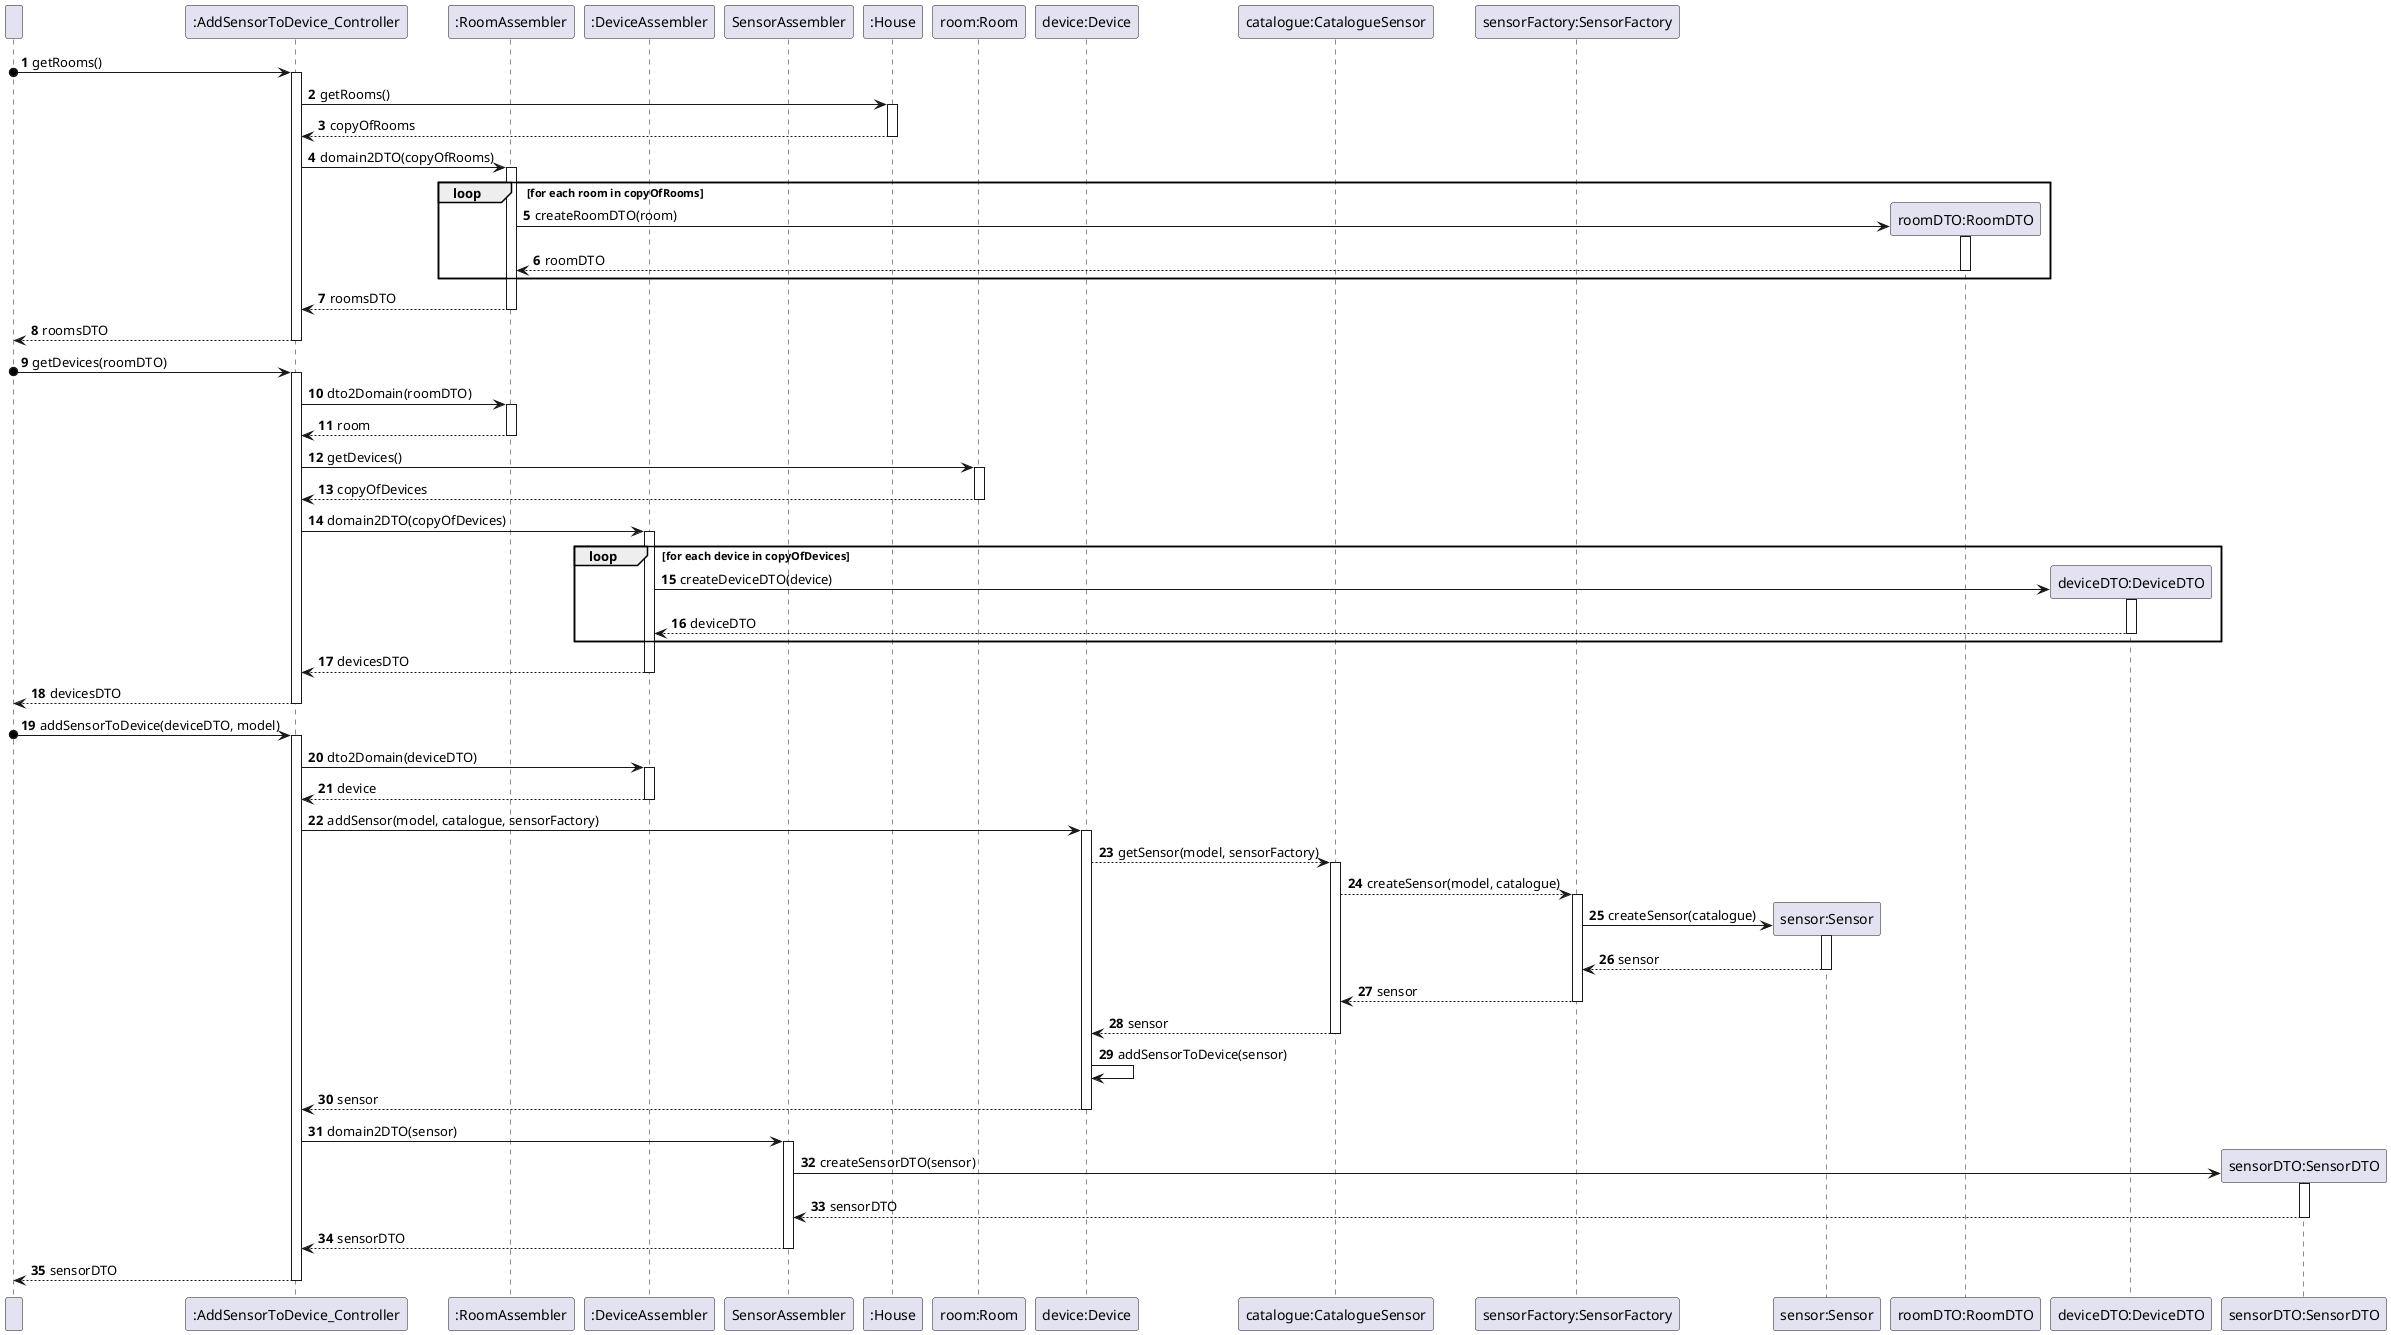 @startuml
'https://plantuml.com/sequence-diagram

participant " " as User

participant ":AddSensorToDevice_Controller" as AddSensorToDevice_Controller

participant ":RoomAssembler" as RoomAssembler

participant ":DeviceAssembler" as DeviceAssembler

participant "SensorAssembler" as SensorAssembler

participant ":House" as House

participant "room:Room" as Room

participant "device:Device" as Device

participant "catalogue:CatalogueSensor" as CatalogueSensor

participant "sensorFactory:SensorFactory" as SensorFactory

participant "sensor:Sensor" as Sensor

participant "roomDTO:RoomDTO" as RoomDTO

participant "deviceDTO:DeviceDTO" as DeviceDTO

participant "sensorDTO:SensorDTO" as SensorDTO

autonumber

'----------------------------------------------------'

User o-> AddSensorToDevice_Controller: getRooms()

activate AddSensorToDevice_Controller

AddSensorToDevice_Controller -> House: getRooms()

activate House

House --> AddSensorToDevice_Controller: copyOfRooms

deactivate House

AddSensorToDevice_Controller -> RoomAssembler: domain2DTO(copyOfRooms)

activate RoomAssembler

loop for each room in copyOfRooms

create RoomDTO
    RoomAssembler -> RoomDTO: createRoomDTO(room)
    activate RoomDTO
    RoomDTO --> RoomAssembler: roomDTO
    deactivate RoomDTO
end

RoomAssembler --> AddSensorToDevice_Controller: roomsDTO

deactivate RoomAssembler

AddSensorToDevice_Controller --> User: roomsDTO

deactivate AddSensorToDevice_Controller

'----------------------------------------------------'

User o-> AddSensorToDevice_Controller: getDevices(roomDTO)

activate AddSensorToDevice_Controller

AddSensorToDevice_Controller -> RoomAssembler: dto2Domain(roomDTO)

activate RoomAssembler

RoomAssembler --> AddSensorToDevice_Controller: room

deactivate RoomAssembler

AddSensorToDevice_Controller -> Room: getDevices()

activate Room

Room --> AddSensorToDevice_Controller: copyOfDevices

deactivate Room

AddSensorToDevice_Controller -> DeviceAssembler: domain2DTO(copyOfDevices)

activate DeviceAssembler

loop for each device in copyOfDevices

create DeviceDTO
    DeviceAssembler -> DeviceDTO: createDeviceDTO(device)
    activate DeviceDTO
    DeviceDTO --> DeviceAssembler: deviceDTO
    deactivate DeviceDTO
end

DeviceAssembler --> AddSensorToDevice_Controller: devicesDTO

deactivate DeviceAssembler

AddSensorToDevice_Controller --> User: devicesDTO

deactivate AddSensorToDevice_Controller

'----------------------------------------------------'

User o-> AddSensorToDevice_Controller: addSensorToDevice(deviceDTO, model)

activate AddSensorToDevice_Controller

AddSensorToDevice_Controller -> DeviceAssembler: dto2Domain(deviceDTO)

activate DeviceAssembler

DeviceAssembler --> AddSensorToDevice_Controller: device

deactivate DeviceAssembler

AddSensorToDevice_Controller -> Device: addSensor(model, catalogue, sensorFactory)

activate Device

Device --> CatalogueSensor: getSensor(model, sensorFactory)

activate CatalogueSensor

CatalogueSensor --> SensorFactory: createSensor(model, catalogue)

activate SensorFactory

create Sensor

SensorFactory -> Sensor: createSensor(catalogue)

activate Sensor

Sensor --> SensorFactory: sensor

deactivate Sensor

SensorFactory --> CatalogueSensor: sensor

deactivate SensorFactory

CatalogueSensor --> Device: sensor

deactivate CatalogueSensor

Device -> Device: addSensorToDevice(sensor)

Device --> AddSensorToDevice_Controller: sensor

deactivate Device

AddSensorToDevice_Controller -> SensorAssembler: domain2DTO(sensor)

activate SensorAssembler

create SensorDTO

SensorAssembler -> SensorDTO: createSensorDTO(sensor)

activate SensorDTO

SensorDTO --> SensorAssembler: sensorDTO

deactivate SensorDTO

SensorAssembler --> AddSensorToDevice_Controller: sensorDTO

deactivate SensorAssembler

AddSensorToDevice_Controller --> User: sensorDTO

deactivate AddSensorToDevice_Controller


@enduml